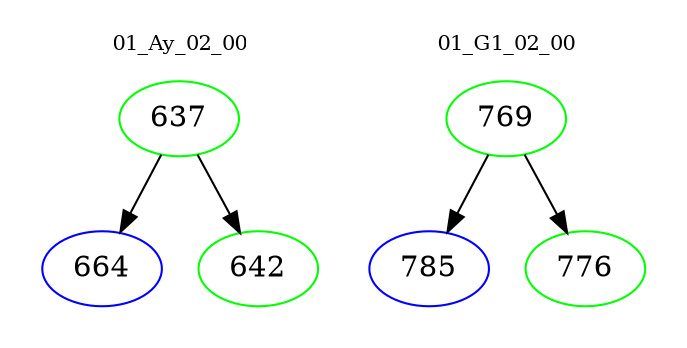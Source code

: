 digraph{
subgraph cluster_0 {
color = white
label = "01_Ay_02_00";
fontsize=10;
T0_637 [label="637", color="green"]
T0_637 -> T0_664 [color="black"]
T0_664 [label="664", color="blue"]
T0_637 -> T0_642 [color="black"]
T0_642 [label="642", color="green"]
}
subgraph cluster_1 {
color = white
label = "01_G1_02_00";
fontsize=10;
T1_769 [label="769", color="green"]
T1_769 -> T1_785 [color="black"]
T1_785 [label="785", color="blue"]
T1_769 -> T1_776 [color="black"]
T1_776 [label="776", color="green"]
}
}
